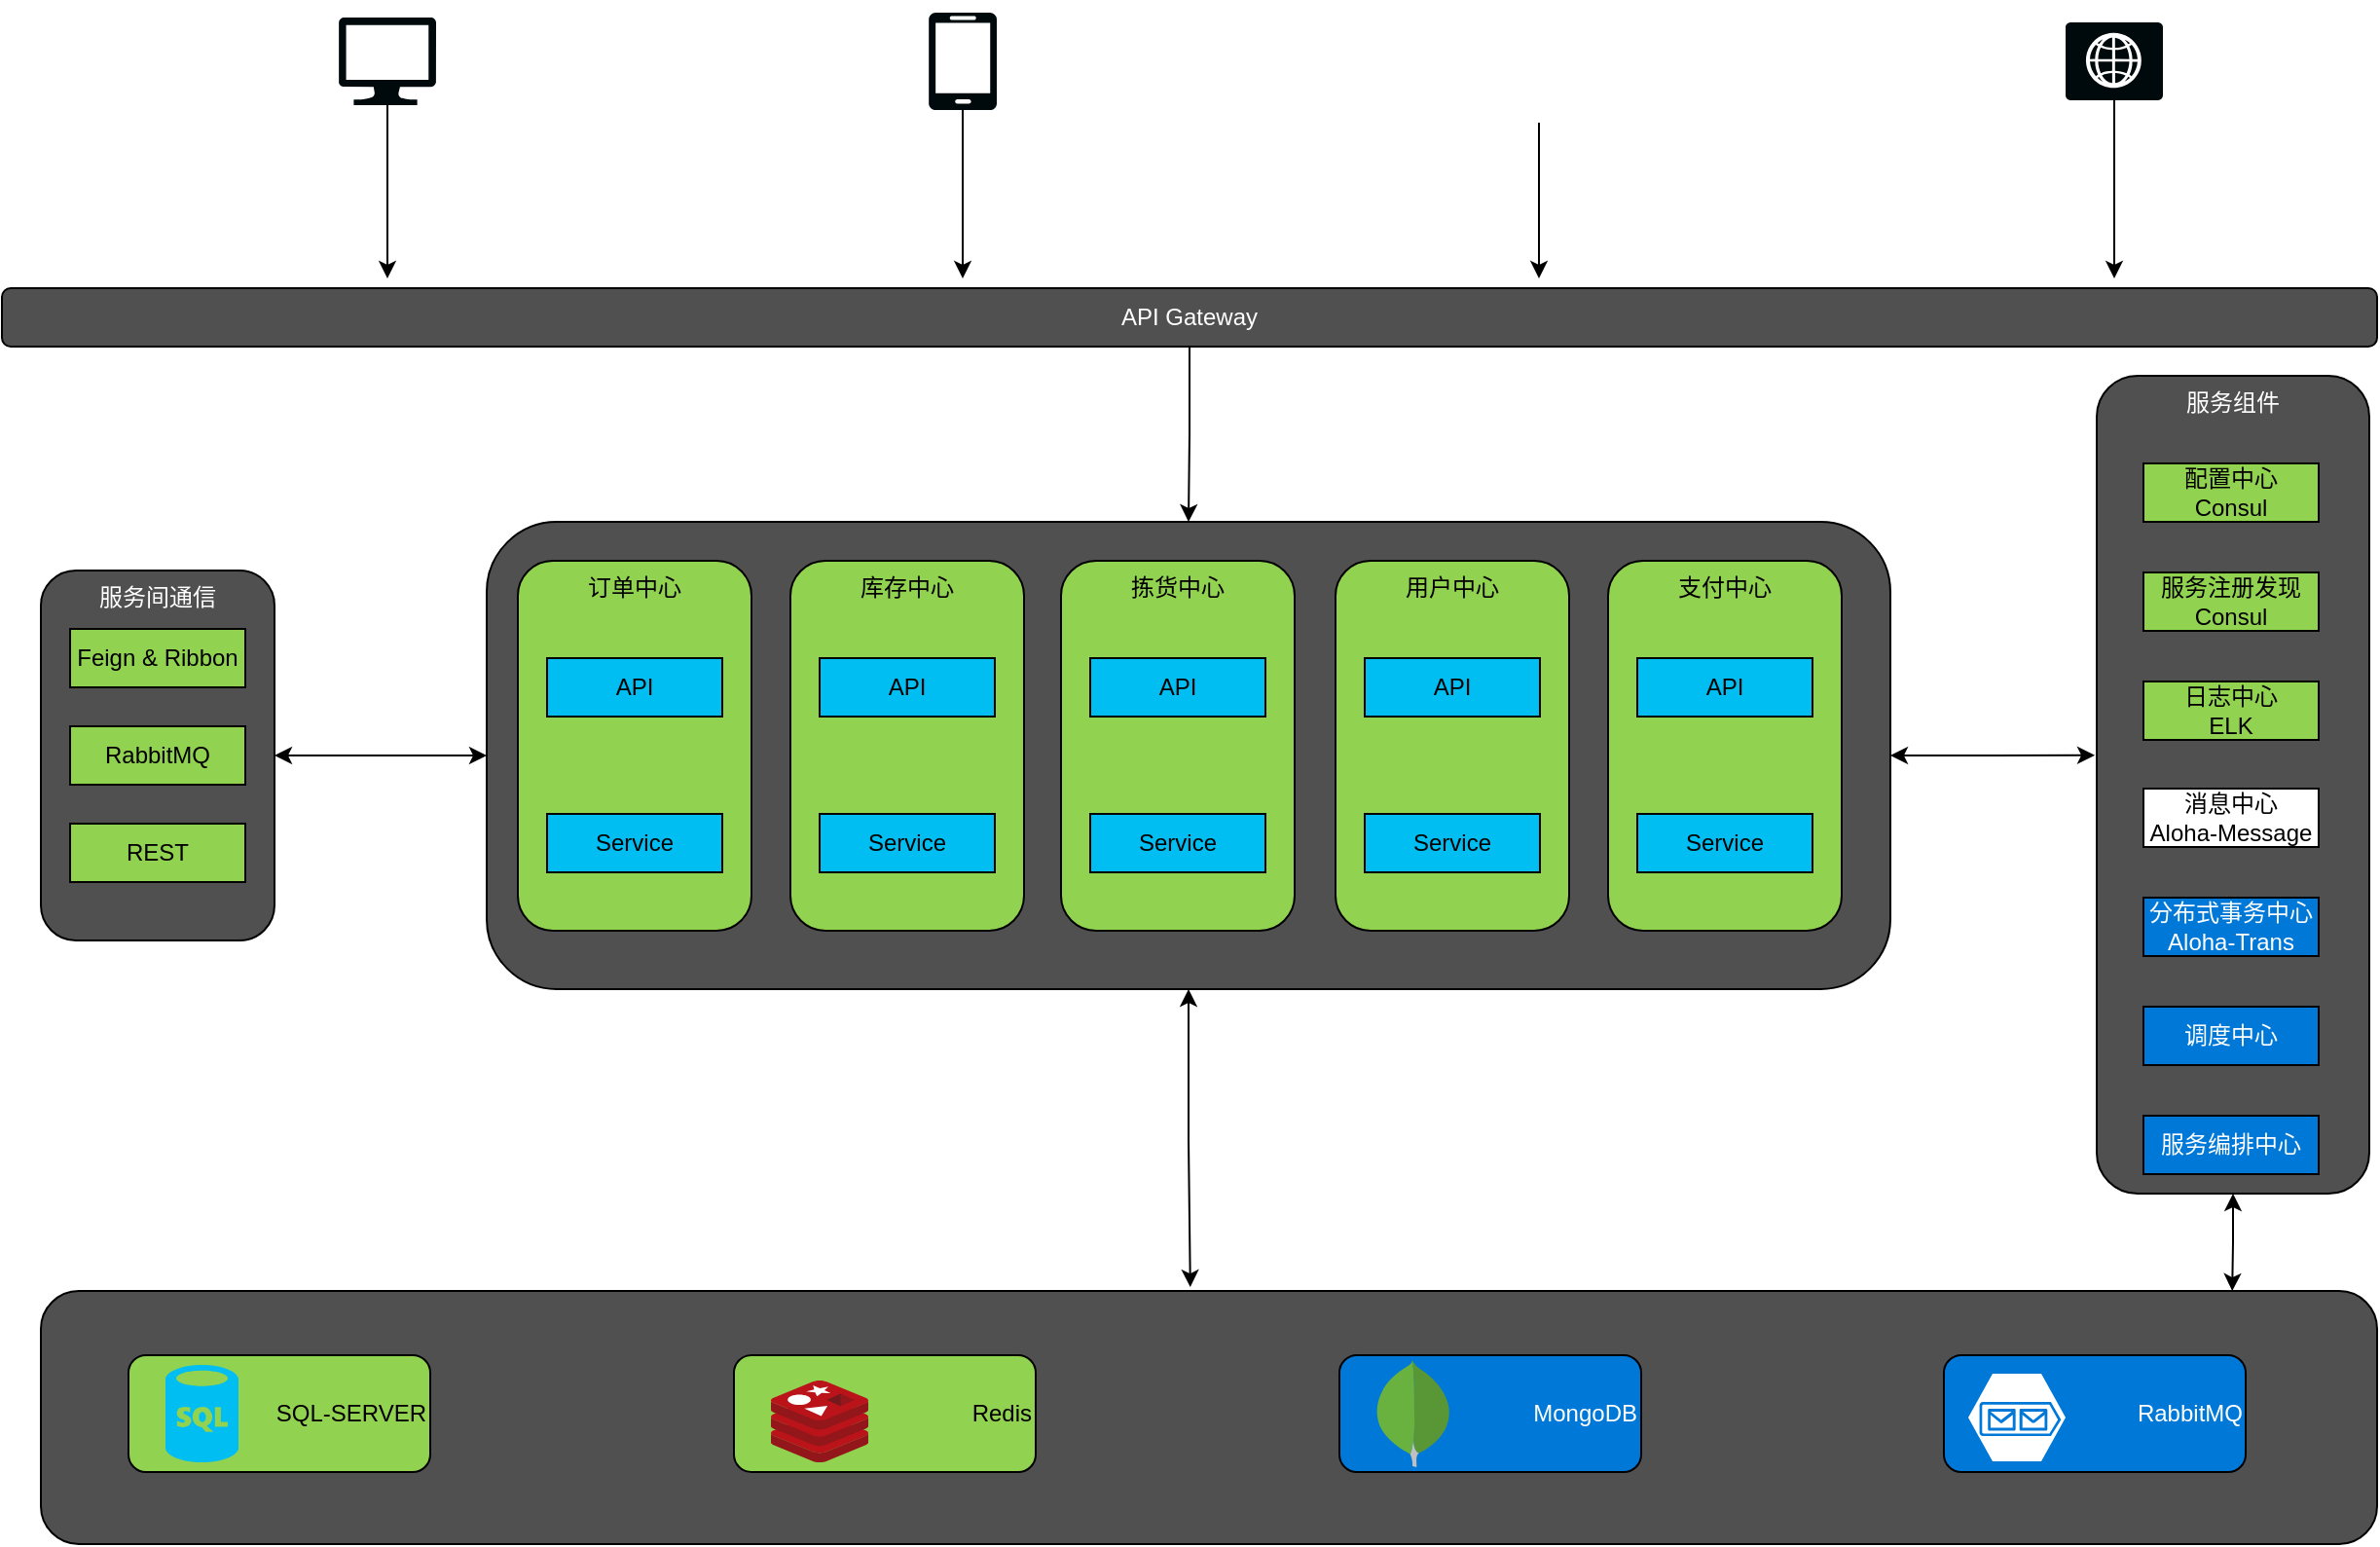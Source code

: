 <mxfile version="10.6.3" type="github"><diagram id="vjZcnNhIRQ-DqEdGVBbq" name="Page-1"><mxGraphModel dx="1394" dy="715" grid="1" gridSize="10" guides="1" tooltips="1" connect="1" arrows="1" fold="1" page="1" pageScale="1" pageWidth="850" pageHeight="1100" math="0" shadow="0"><root><mxCell id="0"/><mxCell id="1" parent="0"/><mxCell id="BeCCPYZEJHWpCmHRxL4g-48" style="edgeStyle=orthogonalEdgeStyle;rounded=0;orthogonalLoop=1;jettySize=auto;html=1;entryX=1;entryY=0.5;entryDx=0;entryDy=0;startArrow=classic;startFill=1;" edge="1" parent="1" source="BeCCPYZEJHWpCmHRxL4g-45" target="BeCCPYZEJHWpCmHRxL4g-16"><mxGeometry relative="1" as="geometry"/></mxCell><mxCell id="BeCCPYZEJHWpCmHRxL4g-62" style="edgeStyle=orthogonalEdgeStyle;rounded=0;orthogonalLoop=1;jettySize=auto;html=1;entryX=-0.007;entryY=0.464;entryDx=0;entryDy=0;entryPerimeter=0;startArrow=classic;startFill=1;" edge="1" parent="1" source="BeCCPYZEJHWpCmHRxL4g-45" target="BeCCPYZEJHWpCmHRxL4g-42"><mxGeometry relative="1" as="geometry"/></mxCell><mxCell id="BeCCPYZEJHWpCmHRxL4g-75" style="edgeStyle=orthogonalEdgeStyle;rounded=0;orthogonalLoop=1;jettySize=auto;html=1;entryX=0.492;entryY=-0.015;entryDx=0;entryDy=0;entryPerimeter=0;startArrow=classic;startFill=1;" edge="1" parent="1" source="BeCCPYZEJHWpCmHRxL4g-45" target="BeCCPYZEJHWpCmHRxL4g-63"><mxGeometry relative="1" as="geometry"/></mxCell><mxCell id="BeCCPYZEJHWpCmHRxL4g-45" value="" style="rounded=1;whiteSpace=wrap;html=1;fillColor=#505050;fontColor=#FFFFFF;" vertex="1" parent="1"><mxGeometry x="289" y="345" width="721" height="240" as="geometry"/></mxCell><mxCell id="BeCCPYZEJHWpCmHRxL4g-50" style="edgeStyle=orthogonalEdgeStyle;rounded=0;orthogonalLoop=1;jettySize=auto;html=1;startArrow=none;startFill=0;" edge="1" parent="1" source="BeCCPYZEJHWpCmHRxL4g-3"><mxGeometry relative="1" as="geometry"><mxPoint x="238" y="220" as="targetPoint"/></mxGeometry></mxCell><mxCell id="BeCCPYZEJHWpCmHRxL4g-3" value="" style="verticalLabelPosition=bottom;html=1;verticalAlign=top;align=center;strokeColor=none;fillColor=#000A0D;shape=mxgraph.azure.computer;shadow=0;" vertex="1" parent="1"><mxGeometry x="213" y="86" width="50" height="45" as="geometry"/></mxCell><mxCell id="BeCCPYZEJHWpCmHRxL4g-51" style="edgeStyle=orthogonalEdgeStyle;rounded=0;orthogonalLoop=1;jettySize=auto;html=1;startArrow=none;startFill=0;" edge="1" parent="1" source="BeCCPYZEJHWpCmHRxL4g-4"><mxGeometry relative="1" as="geometry"><mxPoint x="533.5" y="220" as="targetPoint"/></mxGeometry></mxCell><mxCell id="BeCCPYZEJHWpCmHRxL4g-4" value="" style="verticalLabelPosition=bottom;html=1;verticalAlign=top;align=center;strokeColor=none;fillColor=#000A0D;shape=mxgraph.azure.mobile;shadow=0;" vertex="1" parent="1"><mxGeometry x="516" y="83.5" width="35" height="50" as="geometry"/></mxCell><mxCell id="BeCCPYZEJHWpCmHRxL4g-55" style="edgeStyle=orthogonalEdgeStyle;rounded=0;orthogonalLoop=1;jettySize=auto;html=1;startArrow=none;startFill=0;" edge="1" parent="1" source="BeCCPYZEJHWpCmHRxL4g-7"><mxGeometry relative="1" as="geometry"><mxPoint x="829.5" y="220" as="targetPoint"/></mxGeometry></mxCell><mxCell id="BeCCPYZEJHWpCmHRxL4g-7" value="" style="shape=image;html=1;verticalAlign=top;verticalLabelPosition=bottom;labelBackgroundColor=#ffffff;imageAspect=0;aspect=fixed;image=https://cdn0.iconfinder.com/data/icons/picons-social/57/66-wechat-128.png;shadow=0;" vertex="1" parent="1"><mxGeometry x="798" y="77" width="63" height="63" as="geometry"/></mxCell><mxCell id="BeCCPYZEJHWpCmHRxL4g-54" style="edgeStyle=orthogonalEdgeStyle;rounded=0;orthogonalLoop=1;jettySize=auto;html=1;startArrow=none;startFill=0;" edge="1" parent="1" source="BeCCPYZEJHWpCmHRxL4g-9"><mxGeometry relative="1" as="geometry"><mxPoint x="1125" y="220" as="targetPoint"/></mxGeometry></mxCell><mxCell id="BeCCPYZEJHWpCmHRxL4g-9" value="" style="verticalLabelPosition=bottom;html=1;verticalAlign=top;align=center;strokeColor=none;fillColor=#000A0D;shape=mxgraph.azure.web_role;shadow=0;" vertex="1" parent="1"><mxGeometry x="1100" y="88.5" width="50" height="40" as="geometry"/></mxCell><mxCell id="BeCCPYZEJHWpCmHRxL4g-56" style="edgeStyle=orthogonalEdgeStyle;rounded=0;orthogonalLoop=1;jettySize=auto;html=1;startArrow=none;startFill=0;" edge="1" parent="1" source="BeCCPYZEJHWpCmHRxL4g-10" target="BeCCPYZEJHWpCmHRxL4g-45"><mxGeometry relative="1" as="geometry"/></mxCell><mxCell id="BeCCPYZEJHWpCmHRxL4g-10" value="API Gateway" style="rounded=1;whiteSpace=wrap;html=1;fillColor=#505050;fontColor=#FFFFFF;" vertex="1" parent="1"><mxGeometry x="40" y="225" width="1220" height="30" as="geometry"/></mxCell><mxCell id="BeCCPYZEJHWpCmHRxL4g-16" value="服务间通信" style="rounded=1;whiteSpace=wrap;html=1;fillColor=#505050;horizontal=1;verticalAlign=top;fontColor=#FFFFFF;" vertex="1" parent="1"><mxGeometry x="60" y="370" width="120" height="190" as="geometry"/></mxCell><mxCell id="BeCCPYZEJHWpCmHRxL4g-17" value="Feign &amp;amp; Ribbon" style="rounded=0;whiteSpace=wrap;html=1;fillColor=#91D250;" vertex="1" parent="1"><mxGeometry x="75" y="400" width="90" height="30" as="geometry"/></mxCell><mxCell id="BeCCPYZEJHWpCmHRxL4g-18" value="RabbitMQ" style="rounded=0;whiteSpace=wrap;html=1;fillColor=#91D250;" vertex="1" parent="1"><mxGeometry x="75" y="450" width="90" height="30" as="geometry"/></mxCell><mxCell id="BeCCPYZEJHWpCmHRxL4g-19" value="REST" style="rounded=0;whiteSpace=wrap;html=1;fillColor=#91D250;" vertex="1" parent="1"><mxGeometry x="75" y="500" width="90" height="30" as="geometry"/></mxCell><mxCell id="BeCCPYZEJHWpCmHRxL4g-20" value="订单中心" style="rounded=1;whiteSpace=wrap;html=1;fillColor=#91D250;horizontal=1;verticalAlign=top;" vertex="1" parent="1"><mxGeometry x="305" y="365" width="120" height="190" as="geometry"/></mxCell><mxCell id="BeCCPYZEJHWpCmHRxL4g-21" value="API" style="rounded=0;whiteSpace=wrap;html=1;fillColor=#00BEF2;" vertex="1" parent="1"><mxGeometry x="320" y="415" width="90" height="30" as="geometry"/></mxCell><mxCell id="BeCCPYZEJHWpCmHRxL4g-22" value="Service" style="rounded=0;whiteSpace=wrap;html=1;fillColor=#00BEF2;" vertex="1" parent="1"><mxGeometry x="320" y="495" width="90" height="30" as="geometry"/></mxCell><mxCell id="BeCCPYZEJHWpCmHRxL4g-26" value="库存中心" style="rounded=1;whiteSpace=wrap;html=1;fillColor=#91D250;horizontal=1;verticalAlign=top;" vertex="1" parent="1"><mxGeometry x="445" y="365" width="120" height="190" as="geometry"/></mxCell><mxCell id="BeCCPYZEJHWpCmHRxL4g-27" value="API" style="rounded=0;whiteSpace=wrap;html=1;fillColor=#00BEF2;" vertex="1" parent="1"><mxGeometry x="460" y="415" width="90" height="30" as="geometry"/></mxCell><mxCell id="BeCCPYZEJHWpCmHRxL4g-28" value="Service" style="rounded=0;whiteSpace=wrap;html=1;fillColor=#00BEF2;" vertex="1" parent="1"><mxGeometry x="460" y="495" width="90" height="30" as="geometry"/></mxCell><mxCell id="BeCCPYZEJHWpCmHRxL4g-29" value="拣货中心" style="rounded=1;whiteSpace=wrap;html=1;fillColor=#91D250;horizontal=1;verticalAlign=top;" vertex="1" parent="1"><mxGeometry x="584" y="365" width="120" height="190" as="geometry"/></mxCell><mxCell id="BeCCPYZEJHWpCmHRxL4g-30" value="API" style="rounded=0;whiteSpace=wrap;html=1;fillColor=#00BEF2;" vertex="1" parent="1"><mxGeometry x="599" y="415" width="90" height="30" as="geometry"/></mxCell><mxCell id="BeCCPYZEJHWpCmHRxL4g-31" value="Service" style="rounded=0;whiteSpace=wrap;html=1;fillColor=#00BEF2;" vertex="1" parent="1"><mxGeometry x="599" y="495" width="90" height="30" as="geometry"/></mxCell><mxCell id="BeCCPYZEJHWpCmHRxL4g-32" value="用户中心" style="rounded=1;whiteSpace=wrap;html=1;fillColor=#91D250;horizontal=1;verticalAlign=top;" vertex="1" parent="1"><mxGeometry x="725" y="365" width="120" height="190" as="geometry"/></mxCell><mxCell id="BeCCPYZEJHWpCmHRxL4g-33" value="API" style="rounded=0;whiteSpace=wrap;html=1;fillColor=#00BEF2;" vertex="1" parent="1"><mxGeometry x="740" y="415" width="90" height="30" as="geometry"/></mxCell><mxCell id="BeCCPYZEJHWpCmHRxL4g-34" value="Service" style="rounded=0;whiteSpace=wrap;html=1;fillColor=#00BEF2;" vertex="1" parent="1"><mxGeometry x="740" y="495" width="90" height="30" as="geometry"/></mxCell><mxCell id="BeCCPYZEJHWpCmHRxL4g-35" value="支付中心" style="rounded=1;whiteSpace=wrap;html=1;fillColor=#91D250;horizontal=1;verticalAlign=top;" vertex="1" parent="1"><mxGeometry x="865" y="365" width="120" height="190" as="geometry"/></mxCell><mxCell id="BeCCPYZEJHWpCmHRxL4g-36" value="API" style="rounded=0;whiteSpace=wrap;html=1;fillColor=#00BEF2;" vertex="1" parent="1"><mxGeometry x="880" y="415" width="90" height="30" as="geometry"/></mxCell><mxCell id="BeCCPYZEJHWpCmHRxL4g-37" value="Service" style="rounded=0;whiteSpace=wrap;html=1;fillColor=#00BEF2;" vertex="1" parent="1"><mxGeometry x="880" y="495" width="90" height="30" as="geometry"/></mxCell><mxCell id="BeCCPYZEJHWpCmHRxL4g-74" style="edgeStyle=orthogonalEdgeStyle;rounded=0;orthogonalLoop=1;jettySize=auto;html=1;entryX=0.938;entryY=0;entryDx=0;entryDy=0;entryPerimeter=0;startArrow=classic;startFill=1;" edge="1" parent="1" source="BeCCPYZEJHWpCmHRxL4g-42" target="BeCCPYZEJHWpCmHRxL4g-63"><mxGeometry relative="1" as="geometry"/></mxCell><mxCell id="BeCCPYZEJHWpCmHRxL4g-42" value="服务组件" style="rounded=1;whiteSpace=wrap;html=1;fillColor=#505050;horizontal=1;verticalAlign=top;fontColor=#FFFFFF;" vertex="1" parent="1"><mxGeometry x="1116" y="270" width="140" height="420" as="geometry"/></mxCell><mxCell id="BeCCPYZEJHWpCmHRxL4g-43" value="配置中心&lt;br&gt;Consul" style="rounded=0;whiteSpace=wrap;html=1;fillColor=#91D250;" vertex="1" parent="1"><mxGeometry x="1140" y="315" width="90" height="30" as="geometry"/></mxCell><mxCell id="BeCCPYZEJHWpCmHRxL4g-44" value="服务注册发现&lt;br&gt;Consul&lt;br&gt;" style="rounded=0;whiteSpace=wrap;html=1;fillColor=#91D250;" vertex="1" parent="1"><mxGeometry x="1140" y="371" width="90" height="30" as="geometry"/></mxCell><mxCell id="BeCCPYZEJHWpCmHRxL4g-57" value="日志中心&lt;br&gt;ELK&lt;br&gt;" style="rounded=0;whiteSpace=wrap;html=1;fillColor=#91D250;" vertex="1" parent="1"><mxGeometry x="1140" y="427" width="90" height="30" as="geometry"/></mxCell><mxCell id="BeCCPYZEJHWpCmHRxL4g-58" value="消息中心&lt;br&gt;Aloha-Message&lt;br&gt;" style="rounded=0;whiteSpace=wrap;html=1;fillColor=#FFFFFF;" vertex="1" parent="1"><mxGeometry x="1140" y="482" width="90" height="30" as="geometry"/></mxCell><mxCell id="BeCCPYZEJHWpCmHRxL4g-59" value="分布式事务中心&lt;br&gt;Aloha-Trans&lt;br&gt;" style="rounded=0;whiteSpace=wrap;html=1;fillColor=#0078D7;fontColor=#FFFFFF;" vertex="1" parent="1"><mxGeometry x="1140" y="538" width="90" height="30" as="geometry"/></mxCell><mxCell id="BeCCPYZEJHWpCmHRxL4g-60" value="调度中心" style="rounded=0;whiteSpace=wrap;html=1;fillColor=#0078D7;fontColor=#FFFFFF;" vertex="1" parent="1"><mxGeometry x="1140" y="594" width="90" height="30" as="geometry"/></mxCell><mxCell id="BeCCPYZEJHWpCmHRxL4g-61" value="服务编排中心" style="rounded=0;whiteSpace=wrap;html=1;fillColor=#0078D7;fontColor=#FFFFFF;" vertex="1" parent="1"><mxGeometry x="1140" y="650" width="90" height="30" as="geometry"/></mxCell><mxCell id="BeCCPYZEJHWpCmHRxL4g-63" value="" style="rounded=1;whiteSpace=wrap;html=1;shadow=0;fillColor=#505050;fontColor=#FFFFFF;" vertex="1" parent="1"><mxGeometry x="60" y="740" width="1200" height="130" as="geometry"/></mxCell><mxCell id="BeCCPYZEJHWpCmHRxL4g-64" value="SQL-SERVER" style="rounded=1;whiteSpace=wrap;html=1;shadow=0;fillColor=#91D250;align=right;" vertex="1" parent="1"><mxGeometry x="105" y="773" width="155" height="60" as="geometry"/></mxCell><mxCell id="BeCCPYZEJHWpCmHRxL4g-65" value="" style="verticalLabelPosition=bottom;html=1;verticalAlign=top;align=center;strokeColor=none;fillColor=#00BEF2;shape=mxgraph.azure.sql_database;shadow=0;" vertex="1" parent="1"><mxGeometry x="124" y="778" width="37.5" height="50" as="geometry"/></mxCell><mxCell id="BeCCPYZEJHWpCmHRxL4g-66" value="Redis" style="rounded=1;whiteSpace=wrap;html=1;shadow=0;fillColor=#91D250;align=right;labelPosition=center;verticalLabelPosition=middle;verticalAlign=middle;" vertex="1" parent="1"><mxGeometry x="416" y="773" width="155" height="60" as="geometry"/></mxCell><mxCell id="BeCCPYZEJHWpCmHRxL4g-67" value="MongoDB" style="rounded=1;whiteSpace=wrap;html=1;shadow=0;fillColor=#0078D7;align=right;fontColor=#FFFFFF;" vertex="1" parent="1"><mxGeometry x="727" y="773" width="155" height="60" as="geometry"/></mxCell><mxCell id="BeCCPYZEJHWpCmHRxL4g-68" value="RabbitMQ" style="rounded=1;whiteSpace=wrap;html=1;shadow=0;fillColor=#0078D7;align=right;fontColor=#FFFFFF;" vertex="1" parent="1"><mxGeometry x="1037.5" y="773" width="155" height="60" as="geometry"/></mxCell><mxCell id="BeCCPYZEJHWpCmHRxL4g-70" value="" style="aspect=fixed;html=1;perimeter=none;align=center;shadow=0;dashed=0;image;fontSize=12;image=img/lib/mscae/Cache_Redis_Product.svg;fillColor=#FFFFFF;" vertex="1" parent="1"><mxGeometry x="435" y="786" width="50" height="42" as="geometry"/></mxCell><mxCell id="BeCCPYZEJHWpCmHRxL4g-71" value="" style="dashed=0;outlineConnect=0;html=1;align=center;labelPosition=center;verticalLabelPosition=bottom;verticalAlign=top;shape=mxgraph.weblogos.mongodb;shadow=0;fillColor=#FFFFFF;" vertex="1" parent="1"><mxGeometry x="745" y="775.5" width="40" height="55" as="geometry"/></mxCell><mxCell id="BeCCPYZEJHWpCmHRxL4g-73" value="" style="verticalLabelPosition=bottom;html=1;verticalAlign=top;align=center;strokeColor=none;fillColor=#FFFFFF;shape=mxgraph.azure.storage_queue;shadow=0;" vertex="1" parent="1"><mxGeometry x="1050" y="782.5" width="50" height="45" as="geometry"/></mxCell></root></mxGraphModel></diagram></mxfile>